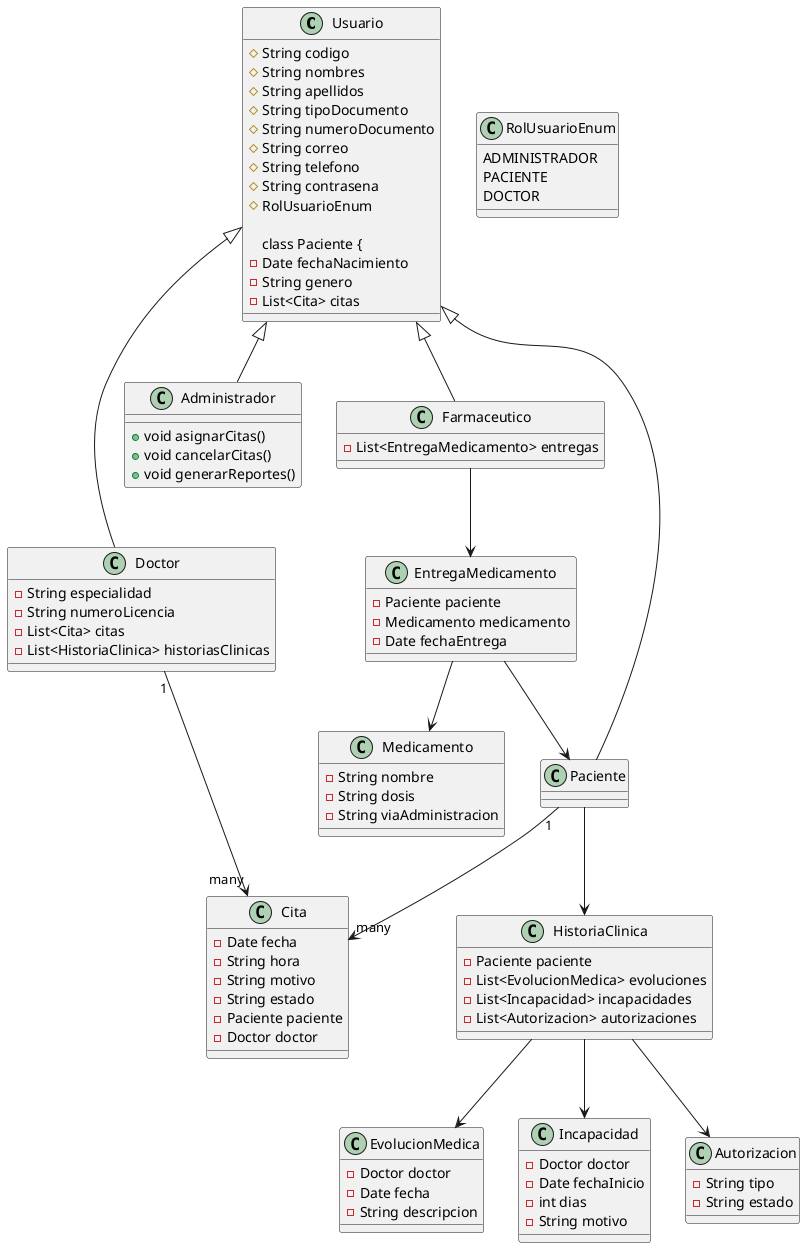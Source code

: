 @startuml

' Clase base Usuario
class Usuario {
    # String codigo
    # String nombres
    # String apellidos
    # String tipoDocumento
    # String numeroDocumento
    # String correo
    # String telefono
    # String contrasena
    # RolUsuarioEnum

' Subclases
class Paciente {
    - Date fechaNacimiento
    - String genero
    - List<Cita> citas
}

class Doctor {
    - String especialidad
    - String numeroLicencia
    - List<Cita> citas
    - List<HistoriaClinica> historiasClinicas
}

class Administrador {
    + void asignarCitas()
    + void cancelarCitas()
    + void generarReportes()
}

class Farmaceutico {
    - List<EntregaMedicamento> entregas
}

Usuario <|-- Paciente
Usuario <|-- Doctor
Usuario <|-- Administrador
Usuario <|-- Farmaceutico

' Clase Cita
class Cita {
    - Date fecha
    - String hora
    - String motivo
    - String estado
    - Paciente paciente
    - Doctor doctor
}

Paciente "1" --> "many" Cita
Doctor "1" --> "many" Cita

' Historia clínica y relaciones
class HistoriaClinica {
    - Paciente paciente
    - List<EvolucionMedica> evoluciones
    - List<Incapacidad> incapacidades
    - List<Autorizacion> autorizaciones
}

class EvolucionMedica {
    - Doctor doctor
    - Date fecha
    - String descripcion
}

class Incapacidad {
    - Doctor doctor
    - Date fechaInicio
    - int dias
    - String motivo
}

class Autorizacion {
    - String tipo
    - String estado
}

class Medicamento {
    - String nombre
    - String dosis
    - String viaAdministracion
}

class EntregaMedicamento {
    - Paciente paciente
    - Medicamento medicamento
    - Date fechaEntrega
}

Paciente --> HistoriaClinica
HistoriaClinica --> EvolucionMedica
HistoriaClinica --> Incapacidad
HistoriaClinica --> Autorizacion

Farmaceutico --> EntregaMedicamento
EntregaMedicamento --> Medicamento
EntregaMedicamento --> Paciente

class RolUsuarioEnum{
 ADMINISTRADOR
 PACIENTE
 DOCTOR
}

@enduml



}
